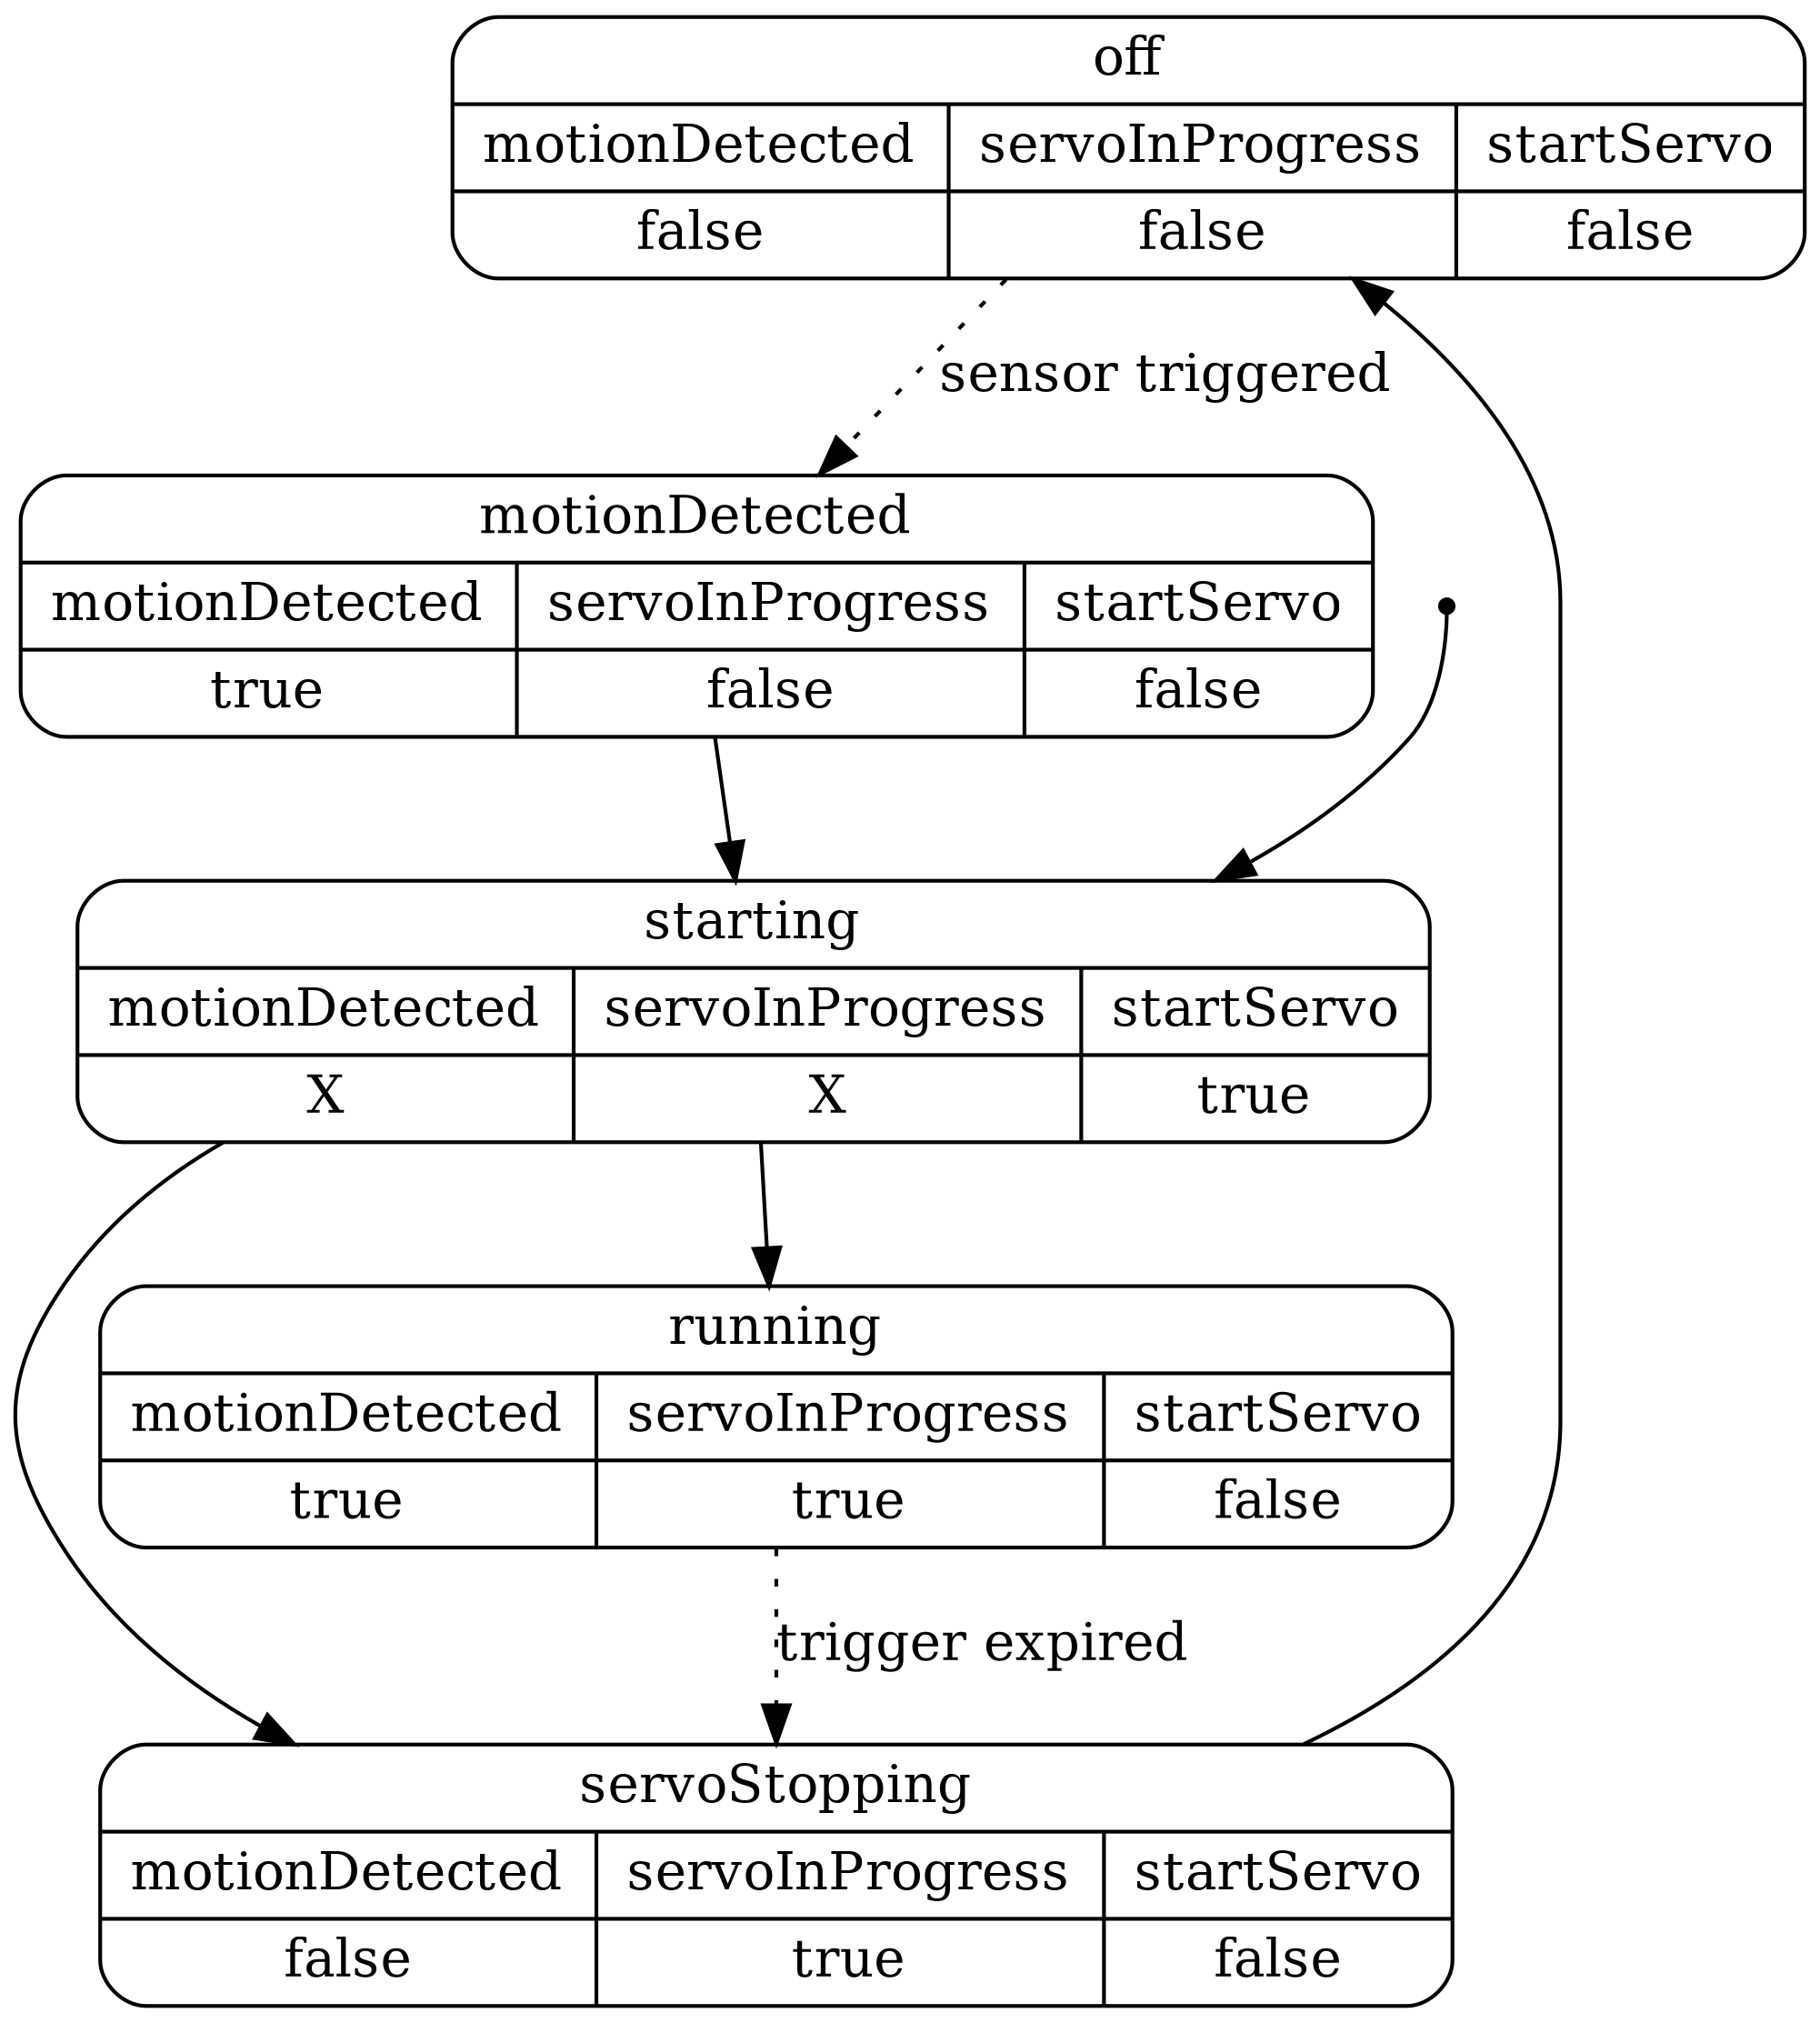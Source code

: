 @startdot record
digraph servoStates {
  graph [ dpi = 300 ];
  node[shape=record style="rounded"];
  off [label="{off | {{motionDetected|false} | {servoInProgress|false} | {startServo|false}}}"];
  motionDetected [label="{motionDetected | {{motionDetected|true} | {servoInProgress|false} | {startServo|false}}}"];
  starting [label="{starting | {{motionDetected|X} | {servoInProgress|X} | {startServo|true}}}"];
  running [label="{running | {{motionDetected|true} | {servoInProgress|true} | {startServo|false}}}"];
  servoStopping [label="{servoStopping | {{motionDetected|false} | {servoInProgress|true} | {startServo|false}}}"];
  node [shape = point ]; start

  start -> starting;
  off -> motionDetected [label="sensor triggered" style=dotted];
  motionDetected -> starting;
  starting -> running;
  running -> servoStopping [label="trigger expired" style=dotted];
  starting -> servoStopping;
  servoStopping -> off;
}
@enddot
@startdot graph
digraph servoStates {
  rankdir=LR
  compound=true;
  graph [ dpi = 300 ];

  node [shape = doublecircle] config;
  node [shape = point ]; start
  node[shape=record style=rounded];

  subgraph cluster0 {
    label="On"
    shape=record
    style=rounded
    starting [label="starting | entry/ update servo position"];
    running;

    node [shape=point]; onInit;
    onInit -> starting;

    starting -> running;
  }

  subgraph cluster1 {
    label="Off"
    shape=record
    style=rounded
    motionDetected [label="motionDetected | exit/ determine next angle"]
    servoStopping -> off;
    off -> motionDetected [label="sensor triggered" style=dotted];
    offInit [shape=point]
    offInit -> servoStopping;
  }

  start -> starting [label="application start" lhead=cluster0];

  running -> off [label="trigger expired" style=dotted lhead=cluster1]
  config -> starting [label="angle updated\nfrom config" lhead=cluster0];
  motionDetected -> starting [lhead=cluster0];
}
@enddot